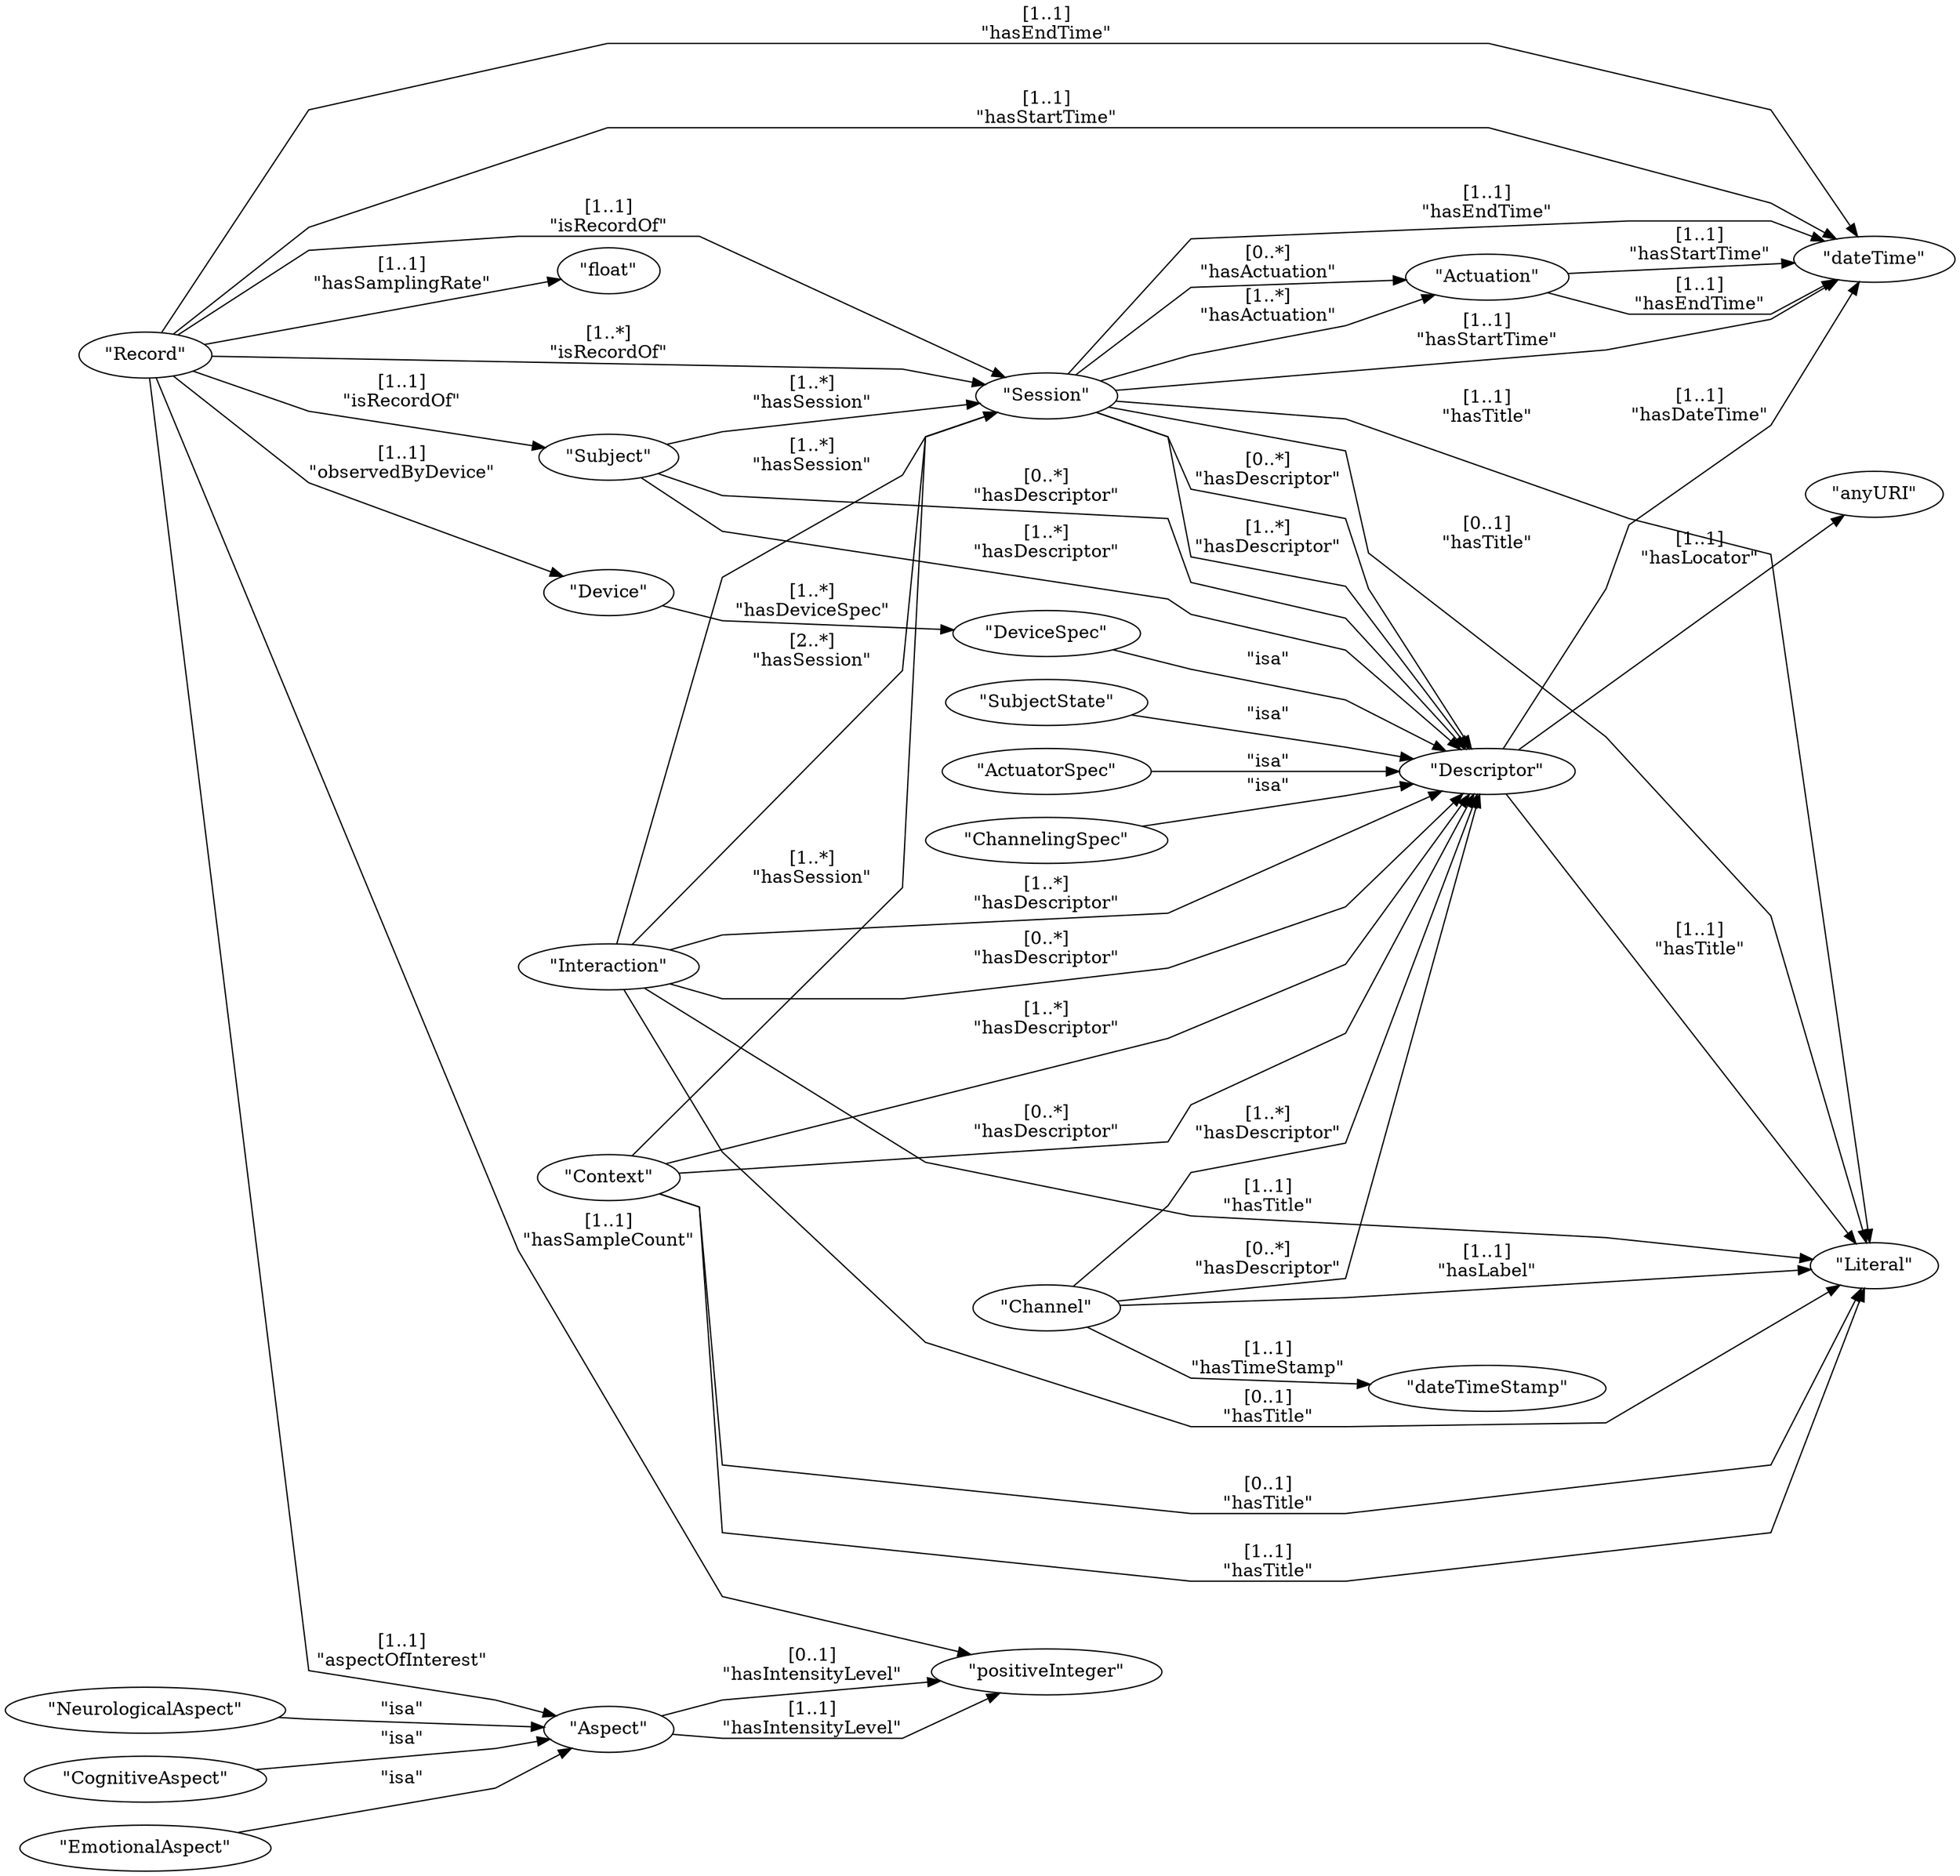 digraph G {
  splines=polyline;
  rankdir=LR;
  "Actuation" [ label="\"Actuation\"" ];
  "SubjectState" [ label="\"SubjectState\"" ];
  "Channel" [ label="\"Channel\"" ];
  "Interaction" [ label="\"Interaction\"" ];
  "Subject" [ label="\"Subject\"" ];
  "Context" [ label="\"Context\"" ];
  "Session" [ label="\"Session\"" ];
  "Descriptor" [ label="\"Descriptor\"" ];
  "ActuatorSpec" [ label="\"ActuatorSpec\"" ];
  "ChannelingSpec" [ label="\"ChannelingSpec\"" ];
  "DeviceSpec" [ label="\"DeviceSpec\"" ];
  "Record" [ label="\"Record\"" ];
  "Device" [ label="\"Device\"" ];
  "Aspect" [ label="\"Aspect\"" ];
  "NeurologicalAspect" [ label="\"NeurologicalAspect\"" ];
  "CognitiveAspect" [ label="\"CognitiveAspect\"" ];
  "EmotionalAspect" [ label="\"EmotionalAspect\"" ];
  "positiveInteger" [ label="\"positiveInteger\"" ];
  "dateTimeStamp" [ label="\"dateTimeStamp\"" ];
  "Literal" [ label="\"Literal\"" ];
  "dateTime" [ label="\"dateTime\"" ];
  "anyURI" [ label="\"anyURI\"" ];
  "float" [ label="\"float\"" ];
  "SubjectState" -> "Descriptor" [ label="\"isa\"" ];
  "ActuatorSpec" -> "Descriptor" [ label="\"isa\"" ];
  "ChannelingSpec" -> "Descriptor" [ label="\"isa\"" ];
  "DeviceSpec" -> "Descriptor" [ label="\"isa\"" ];
  "NeurologicalAspect" -> "Aspect" [ label="\"isa\"" ];
  "CognitiveAspect" -> "Aspect" [ label="\"isa\"" ];
  "EmotionalAspect" -> "Aspect" [ label="\"isa\"" ];
  "Session" -> "Actuation" [ label="[1..*]
\"hasActuation\"" ];
  "Channel" -> "Descriptor" [ label="[1..*]
\"hasDescriptor\"" ];
  "Context" -> "Descriptor" [ label="[1..*]
\"hasDescriptor\"" ];
  "Interaction" -> "Descriptor" [ label="[1..*]
\"hasDescriptor\"" ];
  "Session" -> "Descriptor" [ label="[1..*]
\"hasDescriptor\"" ];
  "Subject" -> "Descriptor" [ label="[1..*]
\"hasDescriptor\"" ];
  "Interaction" -> "Session" [ label="[1..*]
\"hasSession\"" ];
  "Record" -> "Session" [ label="[1..*]
\"isRecordOf\"" ];
  "Context" -> "Descriptor" [ label="[0..*]
\"hasDescriptor\"" ];
  "Session" -> "Descriptor" [ label="[0..*]
\"hasDescriptor\"" ];
  "Interaction" -> "Session" [ label="[2..*]
\"hasSession\"" ];
  "Context" -> "Session" [ label="[1..*]
\"hasSession\"" ];
  "Record" -> "Aspect" [ label="[1..1]
\"aspectOfInterest\"" ];
  "Record" -> "Device" [ label="[1..1]
\"observedByDevice\"" ];
  "Session" -> "Actuation" [ label="[0..*]
\"hasActuation\"" ];
  "Interaction" -> "Descriptor" [ label="[0..*]
\"hasDescriptor\"" ];
  "Channel" -> "Descriptor" [ label="[0..*]
\"hasDescriptor\"" ];
  "Record" -> "Subject" [ label="[1..1]
\"isRecordOf\"" ];
  "Device" -> "DeviceSpec" [ label="[1..*]
\"hasDeviceSpec\"" ];
  "Subject" -> "Descriptor" [ label="[0..*]
\"hasDescriptor\"" ];
  "Record" -> "Session" [ label="[1..1]
\"isRecordOf\"" ];
  "Subject" -> "Session" [ label="[1..*]
\"hasSession\"" ];
  "Aspect" -> "positiveInteger" [ label="[1..1]
\"hasIntensityLevel\"" ];
  "Channel" -> "dateTimeStamp" [ label="[1..1]
\"hasTimeStamp\"" ];
  "Context" -> "Literal" [ label="[1..1]
\"hasTitle\"" ];
  "Interaction" -> "Literal" [ label="[1..1]
\"hasTitle\"" ];
  "Session" -> "Literal" [ label="[1..1]
\"hasTitle\"" ];
  "Interaction" -> "Literal" [ label="[0..1]
\"hasTitle\"" ];
  "Record" -> "positiveInteger" [ label="[1..1]
\"hasSampleCount\"" ];
  "Descriptor" -> "Literal" [ label="[1..1]
\"hasTitle\"" ];
  "Record" -> "dateTime" [ label="[1..1]
\"hasEndTime\"" ];
  "Session" -> "dateTime" [ label="[1..1]
\"hasStartTime\"" ];
  "Actuation" -> "dateTime" [ label="[1..1]
\"hasStartTime\"" ];
  "Session" -> "dateTime" [ label="[1..1]
\"hasEndTime\"" ];
  "Descriptor" -> "anyURI" [ label="[1..1]
\"hasLocator\"" ];
  "Aspect" -> "positiveInteger" [ label="[0..1]
\"hasIntensityLevel\"" ];
  "Context" -> "Literal" [ label="[0..1]
\"hasTitle\"" ];
  "Descriptor" -> "dateTime" [ label="[1..1]
\"hasDateTime\"" ];
  "Record" -> "float" [ label="[1..1]
\"hasSamplingRate\"" ];
  "Record" -> "dateTime" [ label="[1..1]
\"hasStartTime\"" ];
  "Channel" -> "Literal" [ label="[1..1]
\"hasLabel\"" ];
  "Session" -> "Literal" [ label="[0..1]
\"hasTitle\"" ];
  "Actuation" -> "dateTime" [ label="[1..1]
\"hasEndTime\"" ];
}
